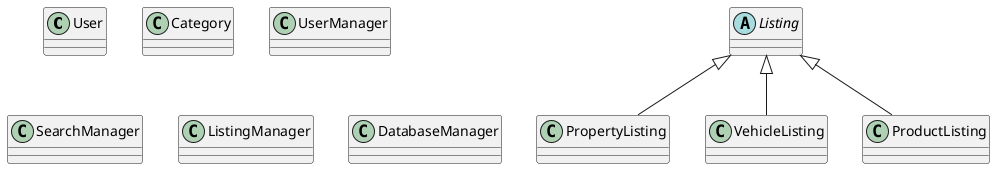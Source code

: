@startuml

class User

abstract class Listing
class PropertyListing
class VehicleListing
class ProductListing

Listing <|--PropertyListing
Listing <|--ProductListing
Listing <|--VehicleListing


class Category

class UserManager
class SearchManager
class ListingManager
class DatabaseManager

@enduml
